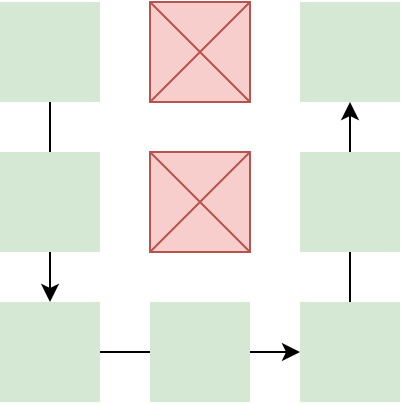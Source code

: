 <mxfile version="14.5.10" type="device"><diagram id="TbOAegxa6cETFJy4mpEc" name="Page-1"><mxGraphModel dx="946" dy="534" grid="1" gridSize="10" guides="1" tooltips="1" connect="1" arrows="1" fold="1" page="1" pageScale="1" pageWidth="827" pageHeight="1169" math="0" shadow="0"><root><mxCell id="0"/><mxCell id="1" parent="0"/><mxCell id="_w9-3RbEEFTYkYbSyRuK-2" value="" style="verticalLabelPosition=bottom;shadow=0;dashed=0;align=center;html=1;verticalAlign=top;strokeWidth=1;shape=mxgraph.mockup.graphics.simpleIcon;sketch=0;fillColor=#d5e8d4;strokeColor=none;" vertex="1" parent="1"><mxGeometry x="310" y="180" width="50" height="50" as="geometry"/></mxCell><mxCell id="_w9-3RbEEFTYkYbSyRuK-3" value="" style="verticalLabelPosition=bottom;shadow=0;dashed=0;align=center;html=1;verticalAlign=top;strokeWidth=1;shape=mxgraph.mockup.graphics.simpleIcon;strokeColor=#b85450;fillColor=#f8cecc;sketch=0;" vertex="1" parent="1"><mxGeometry x="385" y="180" width="50" height="50" as="geometry"/></mxCell><mxCell id="_w9-3RbEEFTYkYbSyRuK-4" value="" style="verticalLabelPosition=bottom;shadow=0;dashed=0;align=center;html=1;verticalAlign=top;strokeWidth=1;shape=mxgraph.mockup.graphics.simpleIcon;sketch=0;fillColor=#d5e8d4;strokeColor=none;" vertex="1" parent="1"><mxGeometry x="460" y="180" width="50" height="50" as="geometry"/></mxCell><mxCell id="_w9-3RbEEFTYkYbSyRuK-6" value="" style="verticalLabelPosition=bottom;shadow=0;dashed=0;align=center;html=1;verticalAlign=top;strokeWidth=1;shape=mxgraph.mockup.graphics.simpleIcon;strokeColor=#b85450;fillColor=#f8cecc;sketch=0;" vertex="1" parent="1"><mxGeometry x="385" y="255" width="50" height="50" as="geometry"/></mxCell><mxCell id="_w9-3RbEEFTYkYbSyRuK-22" value="" style="edgeStyle=orthogonalEdgeStyle;rounded=0;orthogonalLoop=1;jettySize=auto;html=1;" edge="1" parent="1" source="_w9-3RbEEFTYkYbSyRuK-8" target="_w9-3RbEEFTYkYbSyRuK-10"><mxGeometry relative="1" as="geometry"/></mxCell><mxCell id="_w9-3RbEEFTYkYbSyRuK-8" value="" style="verticalLabelPosition=bottom;shadow=0;dashed=0;align=center;html=1;verticalAlign=top;strokeWidth=1;shape=mxgraph.mockup.graphics.simpleIcon;sketch=0;fillColor=#d5e8d4;strokeColor=none;" vertex="1" parent="1"><mxGeometry x="310" y="330" width="50" height="50" as="geometry"/></mxCell><mxCell id="_w9-3RbEEFTYkYbSyRuK-9" value="" style="verticalLabelPosition=bottom;shadow=0;dashed=0;align=center;html=1;verticalAlign=top;strokeWidth=1;shape=mxgraph.mockup.graphics.simpleIcon;sketch=0;fillColor=#d5e8d4;strokeColor=none;" vertex="1" parent="1"><mxGeometry x="385" y="330" width="50" height="50" as="geometry"/></mxCell><mxCell id="_w9-3RbEEFTYkYbSyRuK-24" value="" style="edgeStyle=orthogonalEdgeStyle;rounded=0;orthogonalLoop=1;jettySize=auto;html=1;" edge="1" parent="1" source="_w9-3RbEEFTYkYbSyRuK-10" target="_w9-3RbEEFTYkYbSyRuK-19"><mxGeometry relative="1" as="geometry"/></mxCell><mxCell id="_w9-3RbEEFTYkYbSyRuK-10" value="" style="verticalLabelPosition=bottom;shadow=0;dashed=0;align=center;html=1;verticalAlign=top;strokeWidth=1;shape=mxgraph.mockup.graphics.simpleIcon;sketch=0;fillColor=#d5e8d4;strokeColor=none;" vertex="1" parent="1"><mxGeometry x="460" y="330" width="50" height="50" as="geometry"/></mxCell><mxCell id="_w9-3RbEEFTYkYbSyRuK-19" value="" style="shape=image;html=1;verticalAlign=top;verticalLabelPosition=bottom;labelBackgroundColor=#ffffff;imageAspect=0;aspect=fixed;image=https://cdn2.iconfinder.com/data/icons/ios-7-icons/50/finish_flag-128.png;shadow=0;sketch=0;fillColor=#ffffff;opacity=30;" vertex="1" parent="1"><mxGeometry x="460" y="180" width="50" height="50" as="geometry"/></mxCell><mxCell id="_w9-3RbEEFTYkYbSyRuK-21" value="" style="edgeStyle=orthogonalEdgeStyle;rounded=0;orthogonalLoop=1;jettySize=auto;html=1;" edge="1" parent="1" source="_w9-3RbEEFTYkYbSyRuK-20" target="_w9-3RbEEFTYkYbSyRuK-8"><mxGeometry relative="1" as="geometry"/></mxCell><mxCell id="_w9-3RbEEFTYkYbSyRuK-20" value="" style="shape=image;html=1;verticalAlign=top;verticalLabelPosition=bottom;labelBackgroundColor=#ffffff;imageAspect=0;aspect=fixed;image=https://cdn3.iconfinder.com/data/icons/geek-3/24/Domo_Kun_character-128.png;shadow=0;sketch=0;fillColor=#ffffff;opacity=60;" vertex="1" parent="1"><mxGeometry x="310" y="180" width="50" height="50" as="geometry"/></mxCell><mxCell id="_w9-3RbEEFTYkYbSyRuK-7" value="" style="verticalLabelPosition=bottom;shadow=0;dashed=0;align=center;html=1;verticalAlign=top;strokeWidth=1;shape=mxgraph.mockup.graphics.simpleIcon;sketch=0;fillColor=#d5e8d4;strokeColor=none;" vertex="1" parent="1"><mxGeometry x="460" y="255" width="50" height="50" as="geometry"/></mxCell><mxCell id="_w9-3RbEEFTYkYbSyRuK-5" value="" style="verticalLabelPosition=bottom;shadow=0;dashed=0;align=center;html=1;verticalAlign=top;strokeWidth=1;shape=mxgraph.mockup.graphics.simpleIcon;sketch=0;fillColor=#d5e8d4;strokeColor=none;" vertex="1" parent="1"><mxGeometry x="310" y="255" width="50" height="50" as="geometry"/></mxCell></root></mxGraphModel></diagram></mxfile>